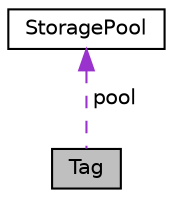 digraph "Tag"
{
  edge [fontname="Helvetica",fontsize="10",labelfontname="Helvetica",labelfontsize="10"];
  node [fontname="Helvetica",fontsize="10",shape=record];
  Node1 [label="Tag",height=0.2,width=0.4,color="black", fillcolor="grey75", style="filled", fontcolor="black"];
  Node2 -> Node1 [dir="back",color="darkorchid3",fontsize="10",style="dashed",label=" pool" ];
  Node2 [label="StoragePool",height=0.2,width=0.4,color="black", fillcolor="white", style="filled",URL="$da/da7/classStoragePool.html"];
}
